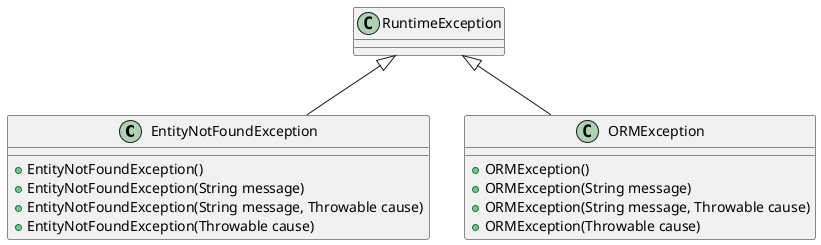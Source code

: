 @startuml
class EntityNotFoundException {
    + EntityNotFoundException() 
    + EntityNotFoundException(String message) 
    + EntityNotFoundException(String message, Throwable cause) 
    + EntityNotFoundException(Throwable cause) 
}
class ORMException {
    + ORMException()
    + ORMException(String message)
    + ORMException(String message, Throwable cause)
    + ORMException(Throwable cause)
}

RuntimeException <|-- EntityNotFoundException
RuntimeException <|-- ORMException
@enduml